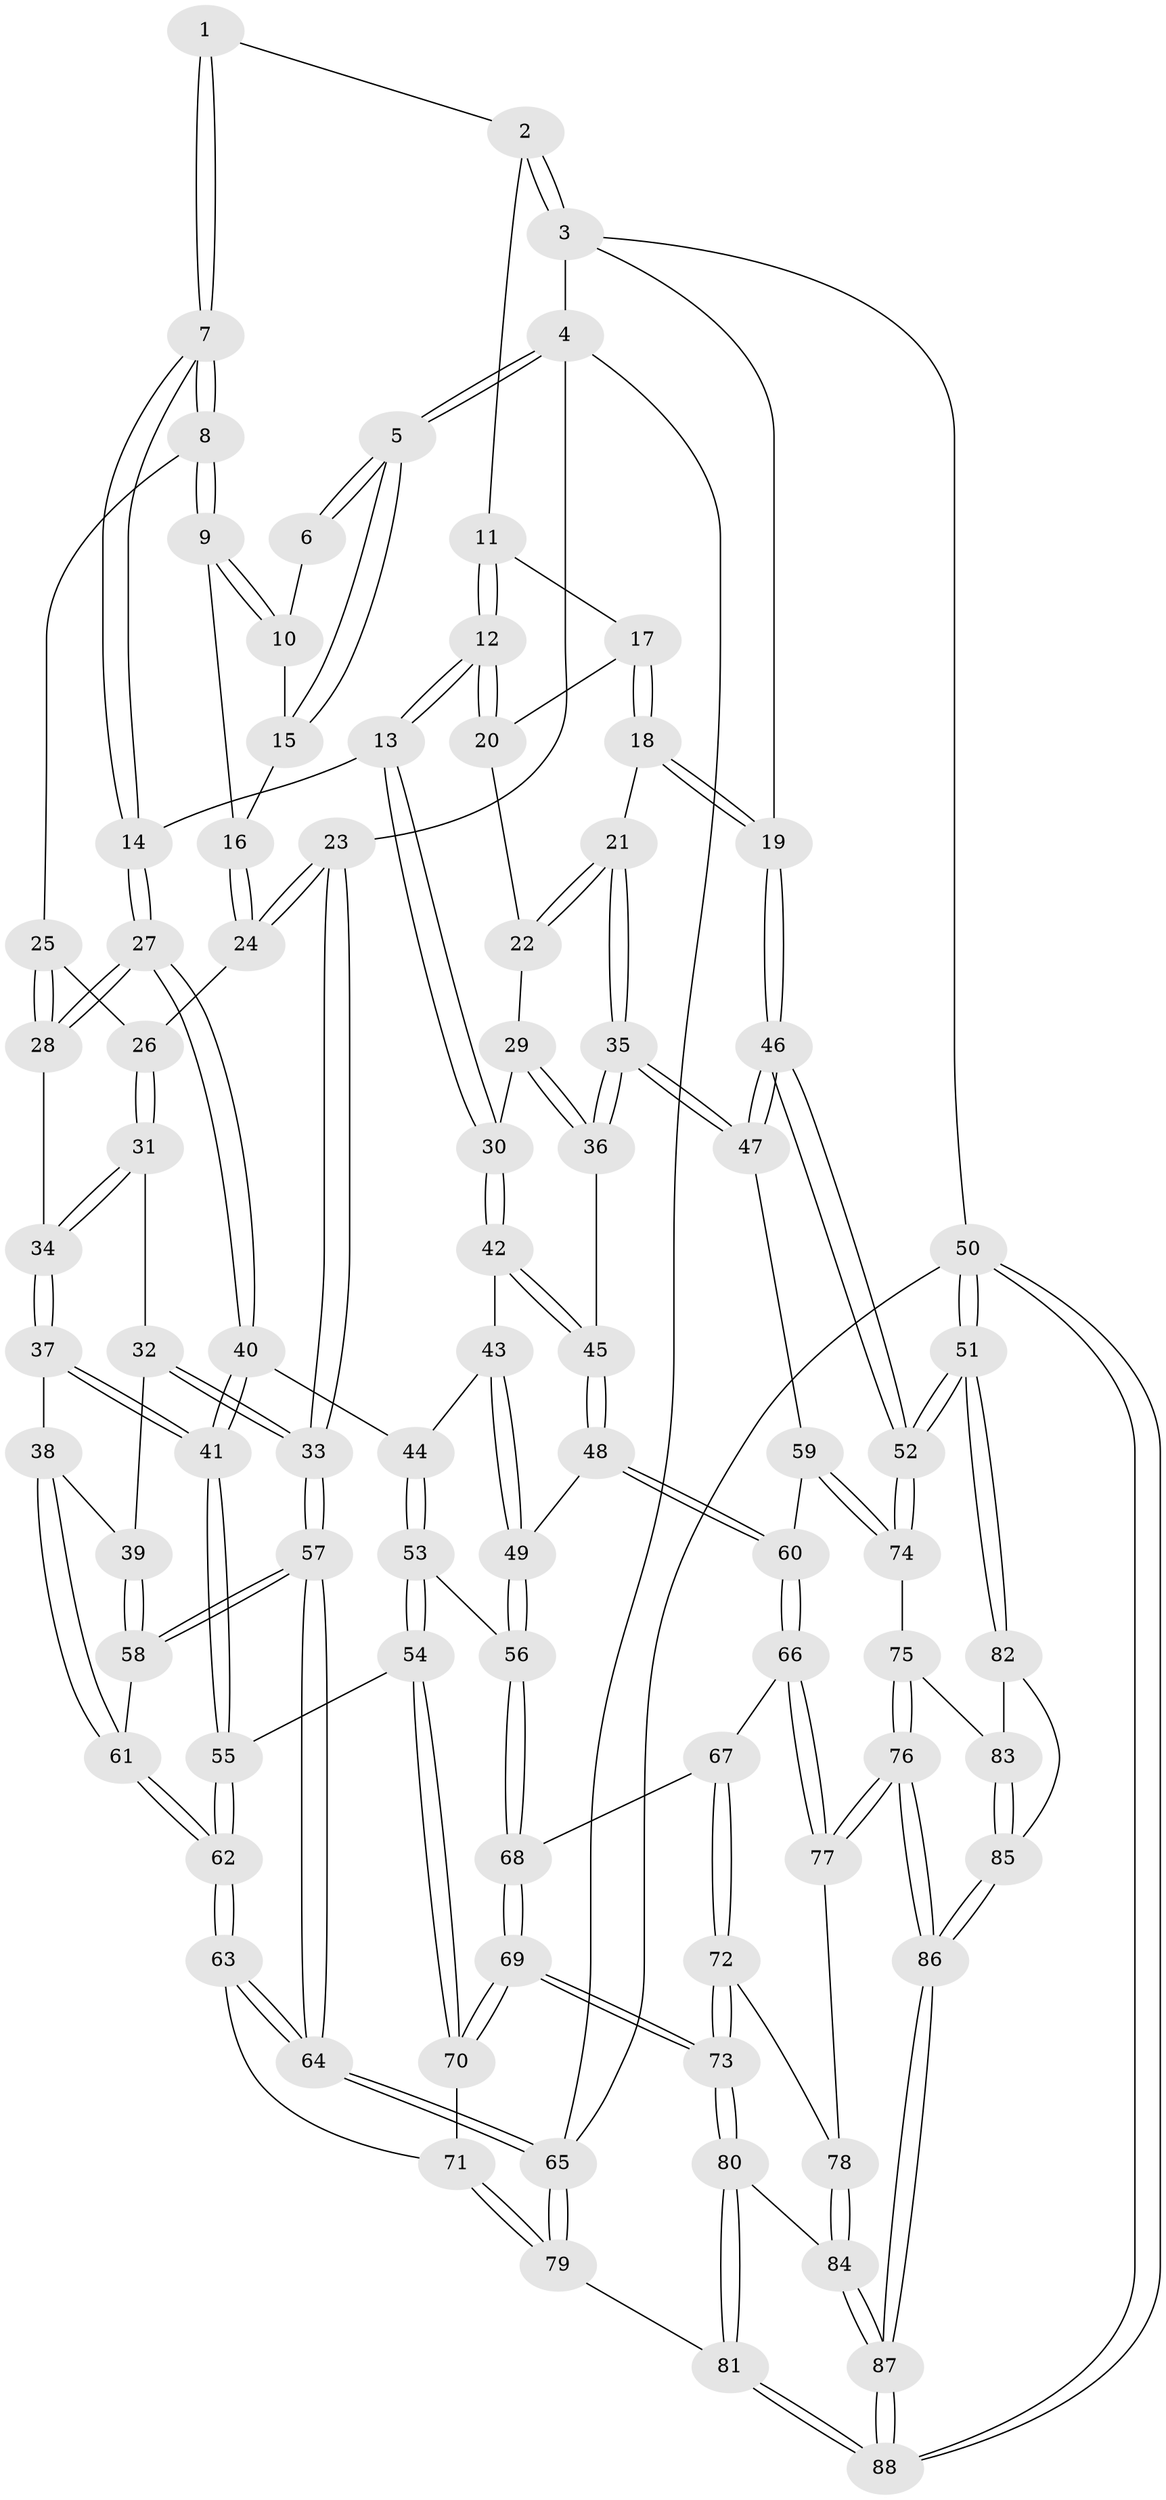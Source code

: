 // coarse degree distribution, {2: 0.047619047619047616, 3: 0.7777777777777778, 4: 0.07936507936507936, 6: 0.047619047619047616, 5: 0.047619047619047616}
// Generated by graph-tools (version 1.1) at 2025/54/03/04/25 22:54:40]
// undirected, 88 vertices, 217 edges
graph export_dot {
  node [color=gray90,style=filled];
  1 [pos="+0.4475676160114236+0"];
  2 [pos="+0.6122255834547196+0"];
  3 [pos="+1+0"];
  4 [pos="+0+0"];
  5 [pos="+0+0"];
  6 [pos="+0.27143846447755926+0"];
  7 [pos="+0.43582330473035985+0.17728541801568448"];
  8 [pos="+0.4070988449860216+0.17674434243475975"];
  9 [pos="+0.30050796516125733+0.09690846284710386"];
  10 [pos="+0.268100256401007+0"];
  11 [pos="+0.6357395462118429+0.042368260793222486"];
  12 [pos="+0.6178131889021035+0.21745909827347207"];
  13 [pos="+0.5919499040977829+0.2585411568006346"];
  14 [pos="+0.5312092301499943+0.250023556092006"];
  15 [pos="+0.19431000133012188+0.09420799129931791"];
  16 [pos="+0.17471064320381513+0.18168481651871396"];
  17 [pos="+0.8736858508225555+0.09237219620051161"];
  18 [pos="+1+0"];
  19 [pos="+1+0"];
  20 [pos="+0.7488016169682902+0.1694267352536685"];
  21 [pos="+1+0.1381546278243178"];
  22 [pos="+0.8496287430672871+0.26550691956824"];
  23 [pos="+0+0"];
  24 [pos="+0.15559050767232901+0.20894490612771494"];
  25 [pos="+0.31503344147907403+0.2261571882354639"];
  26 [pos="+0.15897470274618364+0.22242778243659356"];
  27 [pos="+0.36372686890018224+0.40233001645253463"];
  28 [pos="+0.3136291957466246+0.35201034304068984"];
  29 [pos="+0.8043681491396006+0.3126265984502478"];
  30 [pos="+0.5972853939377212+0.2676730620925718"];
  31 [pos="+0.14247698702321265+0.2865081375581614"];
  32 [pos="+0.1348584181158615+0.29118883438161136"];
  33 [pos="+0+0.3740865385961347"];
  34 [pos="+0.17179827664929295+0.31657627636087654"];
  35 [pos="+0.8719030043827617+0.4424281294934316"];
  36 [pos="+0.8715058904873957+0.4421906790412192"];
  37 [pos="+0.2236646390174623+0.4924599630300914"];
  38 [pos="+0.21342391695103138+0.49332696901247913"];
  39 [pos="+0.08565231791504253+0.48242192226992897"];
  40 [pos="+0.36184571906786905+0.4137862633308385"];
  41 [pos="+0.23588609843423153+0.498788719172318"];
  42 [pos="+0.6129626883161834+0.3643709682817233"];
  43 [pos="+0.5637999487426235+0.44171171848627044"];
  44 [pos="+0.41251569714256664+0.4801057550789489"];
  45 [pos="+0.6880419260191004+0.4442725914296389"];
  46 [pos="+1+0.5486335301899709"];
  47 [pos="+0.9224223206331227+0.5277842605692983"];
  48 [pos="+0.6961437131955398+0.5906677399078094"];
  49 [pos="+0.5461084360535818+0.5674317952171478"];
  50 [pos="+1+1"];
  51 [pos="+1+0.8926891469169056"];
  52 [pos="+1+0.8681010161739076"];
  53 [pos="+0.42720092050452035+0.568140372974703"];
  54 [pos="+0.31710897533212634+0.6309287232511648"];
  55 [pos="+0.2627852494632135+0.5962029118803813"];
  56 [pos="+0.5035325780489023+0.6004835072884925"];
  57 [pos="+0+0.5253019706242862"];
  58 [pos="+0.02838875163049158+0.5080051962435758"];
  59 [pos="+0.8063500187651984+0.656859085322243"];
  60 [pos="+0.7576940561276541+0.6713105115293668"];
  61 [pos="+0.11836923785717633+0.590223775354775"];
  62 [pos="+0.14967205852617416+0.6646255172258444"];
  63 [pos="+0.11017271647450531+0.7283237356699859"];
  64 [pos="+0+0.687179667835062"];
  65 [pos="+0+1"];
  66 [pos="+0.7388641772067214+0.7003173645006099"];
  67 [pos="+0.6288920977054969+0.7166269974689115"];
  68 [pos="+0.515247937484386+0.6816565197222844"];
  69 [pos="+0.4070347979633476+0.8247290819970663"];
  70 [pos="+0.3335718538267775+0.7144989401888296"];
  71 [pos="+0.13845175318001926+0.7649300589395616"];
  72 [pos="+0.5700481266820002+0.8205794745242673"];
  73 [pos="+0.4085629835437154+0.8666223694488627"];
  74 [pos="+0.9540347626385999+0.7828431225850632"];
  75 [pos="+0.8502746701224536+0.8642733784357164"];
  76 [pos="+0.7644127678611585+0.8716875321932199"];
  77 [pos="+0.7382777477617609+0.8331830615623672"];
  78 [pos="+0.6575107039655849+0.8611970669263481"];
  79 [pos="+0.26110559234057873+1"];
  80 [pos="+0.3878151622538402+0.9393930764665133"];
  81 [pos="+0.26143092106222154+1"];
  82 [pos="+0.9532454165455466+0.9336483696012159"];
  83 [pos="+0.890476725691568+0.9025902352995583"];
  84 [pos="+0.6130559142728504+0.9226294643500397"];
  85 [pos="+0.8062656355912446+1"];
  86 [pos="+0.7692297994469479+1"];
  87 [pos="+0.7500018263189999+1"];
  88 [pos="+0.7408438887201505+1"];
  1 -- 2;
  1 -- 7;
  1 -- 7;
  2 -- 3;
  2 -- 3;
  2 -- 11;
  3 -- 4;
  3 -- 19;
  3 -- 50;
  4 -- 5;
  4 -- 5;
  4 -- 23;
  4 -- 65;
  5 -- 6;
  5 -- 6;
  5 -- 15;
  5 -- 15;
  6 -- 10;
  7 -- 8;
  7 -- 8;
  7 -- 14;
  7 -- 14;
  8 -- 9;
  8 -- 9;
  8 -- 25;
  9 -- 10;
  9 -- 10;
  9 -- 16;
  10 -- 15;
  11 -- 12;
  11 -- 12;
  11 -- 17;
  12 -- 13;
  12 -- 13;
  12 -- 20;
  12 -- 20;
  13 -- 14;
  13 -- 30;
  13 -- 30;
  14 -- 27;
  14 -- 27;
  15 -- 16;
  16 -- 24;
  16 -- 24;
  17 -- 18;
  17 -- 18;
  17 -- 20;
  18 -- 19;
  18 -- 19;
  18 -- 21;
  19 -- 46;
  19 -- 46;
  20 -- 22;
  21 -- 22;
  21 -- 22;
  21 -- 35;
  21 -- 35;
  22 -- 29;
  23 -- 24;
  23 -- 24;
  23 -- 33;
  23 -- 33;
  24 -- 26;
  25 -- 26;
  25 -- 28;
  25 -- 28;
  26 -- 31;
  26 -- 31;
  27 -- 28;
  27 -- 28;
  27 -- 40;
  27 -- 40;
  28 -- 34;
  29 -- 30;
  29 -- 36;
  29 -- 36;
  30 -- 42;
  30 -- 42;
  31 -- 32;
  31 -- 34;
  31 -- 34;
  32 -- 33;
  32 -- 33;
  32 -- 39;
  33 -- 57;
  33 -- 57;
  34 -- 37;
  34 -- 37;
  35 -- 36;
  35 -- 36;
  35 -- 47;
  35 -- 47;
  36 -- 45;
  37 -- 38;
  37 -- 41;
  37 -- 41;
  38 -- 39;
  38 -- 61;
  38 -- 61;
  39 -- 58;
  39 -- 58;
  40 -- 41;
  40 -- 41;
  40 -- 44;
  41 -- 55;
  41 -- 55;
  42 -- 43;
  42 -- 45;
  42 -- 45;
  43 -- 44;
  43 -- 49;
  43 -- 49;
  44 -- 53;
  44 -- 53;
  45 -- 48;
  45 -- 48;
  46 -- 47;
  46 -- 47;
  46 -- 52;
  46 -- 52;
  47 -- 59;
  48 -- 49;
  48 -- 60;
  48 -- 60;
  49 -- 56;
  49 -- 56;
  50 -- 51;
  50 -- 51;
  50 -- 88;
  50 -- 88;
  50 -- 65;
  51 -- 52;
  51 -- 52;
  51 -- 82;
  51 -- 82;
  52 -- 74;
  52 -- 74;
  53 -- 54;
  53 -- 54;
  53 -- 56;
  54 -- 55;
  54 -- 70;
  54 -- 70;
  55 -- 62;
  55 -- 62;
  56 -- 68;
  56 -- 68;
  57 -- 58;
  57 -- 58;
  57 -- 64;
  57 -- 64;
  58 -- 61;
  59 -- 60;
  59 -- 74;
  59 -- 74;
  60 -- 66;
  60 -- 66;
  61 -- 62;
  61 -- 62;
  62 -- 63;
  62 -- 63;
  63 -- 64;
  63 -- 64;
  63 -- 71;
  64 -- 65;
  64 -- 65;
  65 -- 79;
  65 -- 79;
  66 -- 67;
  66 -- 77;
  66 -- 77;
  67 -- 68;
  67 -- 72;
  67 -- 72;
  68 -- 69;
  68 -- 69;
  69 -- 70;
  69 -- 70;
  69 -- 73;
  69 -- 73;
  70 -- 71;
  71 -- 79;
  71 -- 79;
  72 -- 73;
  72 -- 73;
  72 -- 78;
  73 -- 80;
  73 -- 80;
  74 -- 75;
  75 -- 76;
  75 -- 76;
  75 -- 83;
  76 -- 77;
  76 -- 77;
  76 -- 86;
  76 -- 86;
  77 -- 78;
  78 -- 84;
  78 -- 84;
  79 -- 81;
  80 -- 81;
  80 -- 81;
  80 -- 84;
  81 -- 88;
  81 -- 88;
  82 -- 83;
  82 -- 85;
  83 -- 85;
  83 -- 85;
  84 -- 87;
  84 -- 87;
  85 -- 86;
  85 -- 86;
  86 -- 87;
  86 -- 87;
  87 -- 88;
  87 -- 88;
}
